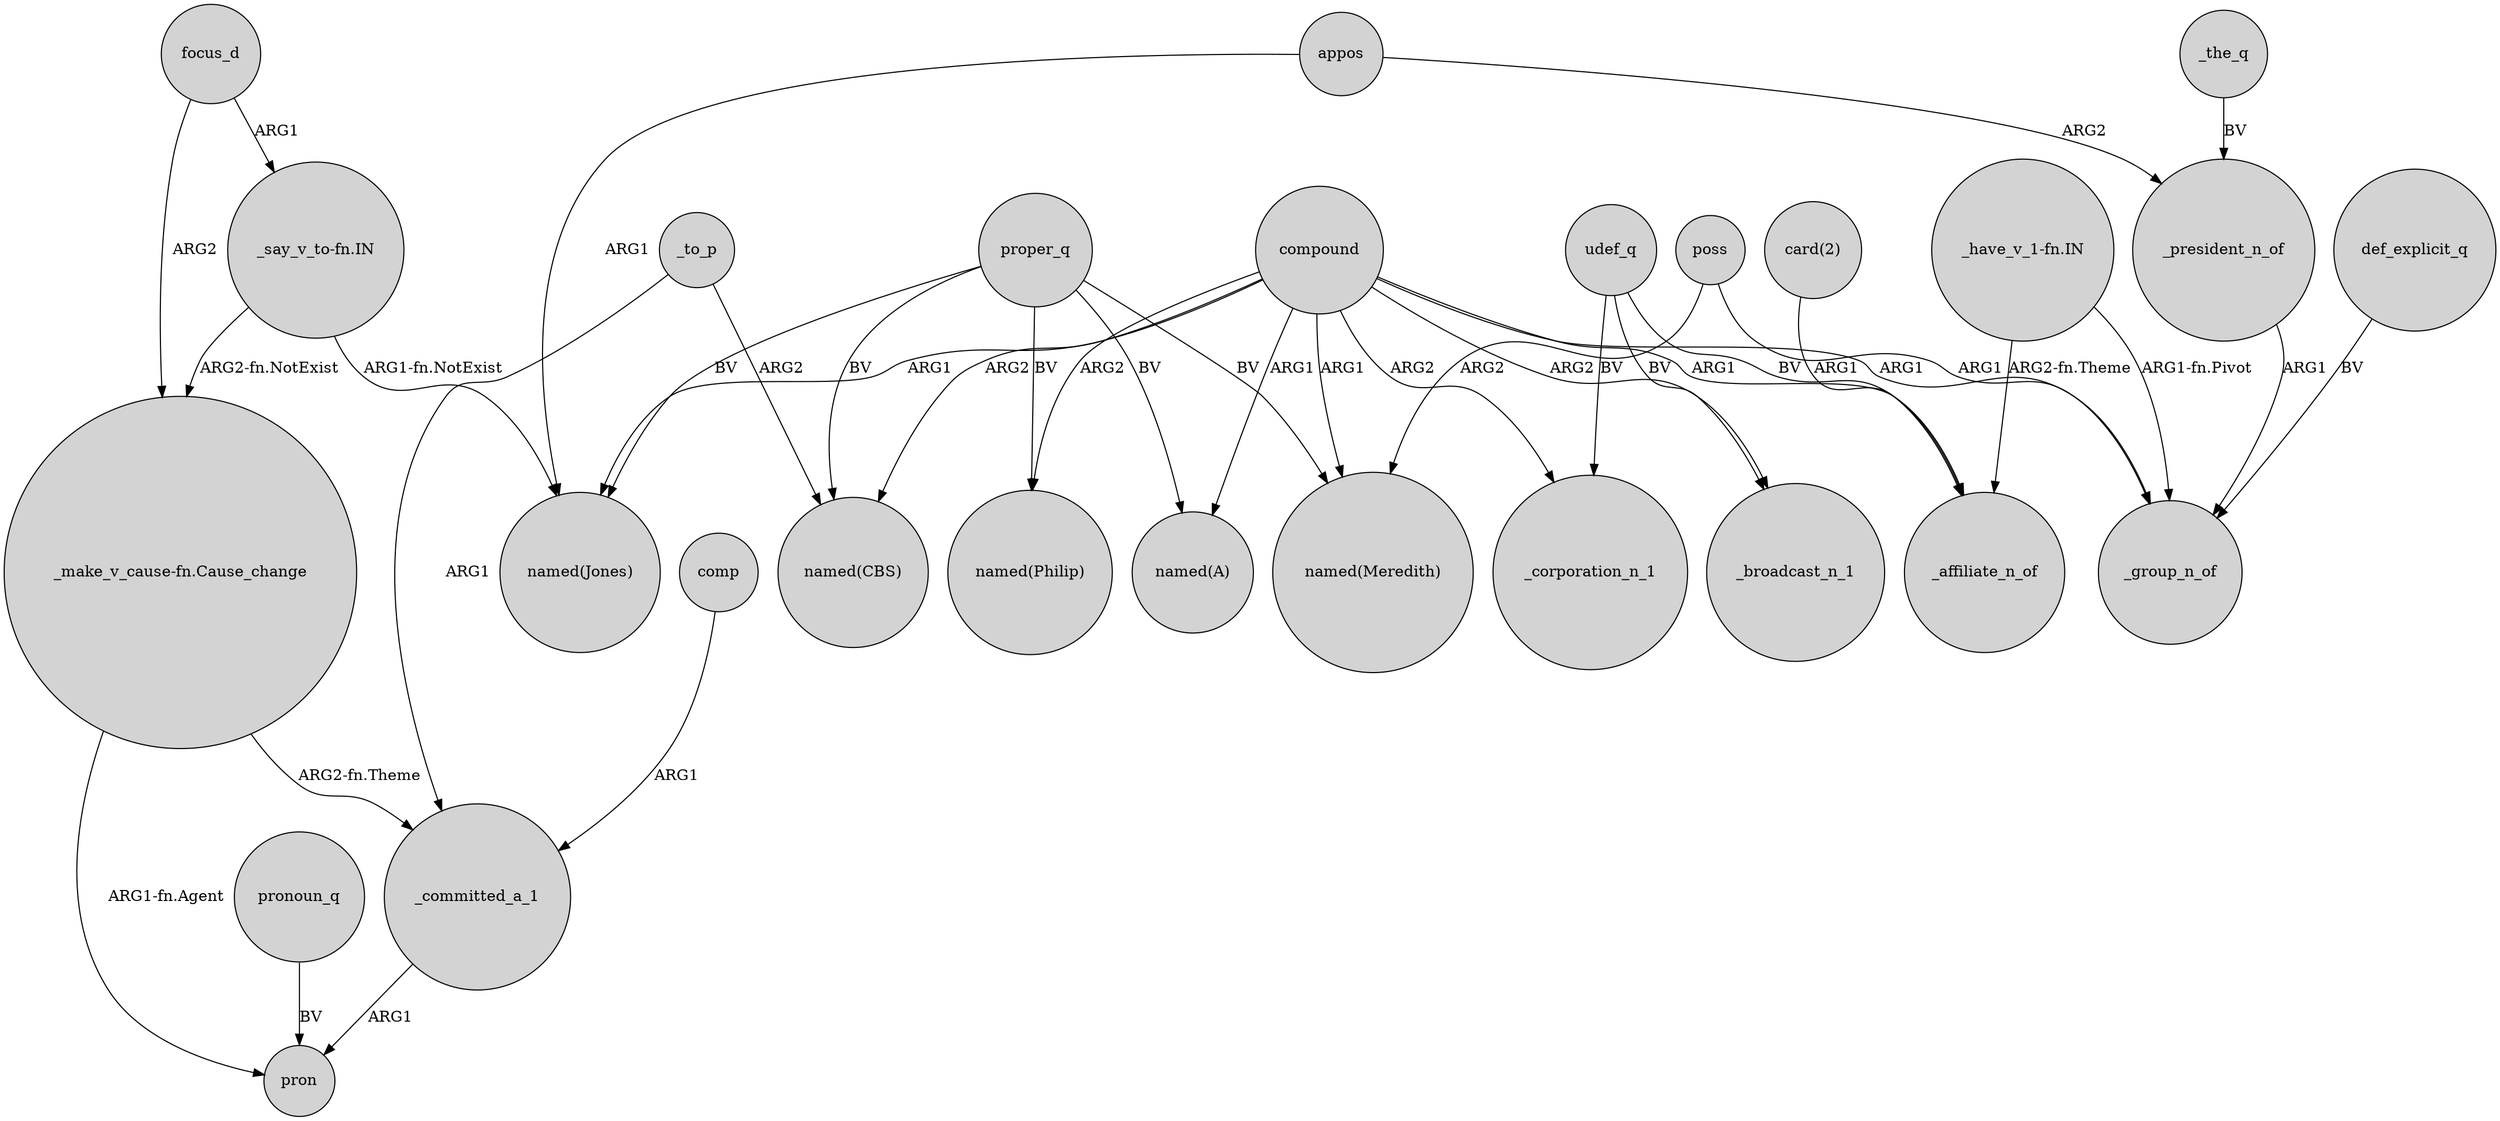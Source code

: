digraph {
	node [shape=circle style=filled]
	"card(2)" -> _affiliate_n_of [label=ARG1]
	proper_q -> "named(A)" [label=BV]
	compound -> _broadcast_n_1 [label=ARG2]
	proper_q -> "named(CBS)" [label=BV]
	_to_p -> "named(CBS)" [label=ARG2]
	def_explicit_q -> _group_n_of [label=BV]
	appos -> "named(Jones)" [label=ARG1]
	compound -> "named(Meredith)" [label=ARG1]
	compound -> _corporation_n_1 [label=ARG2]
	"_have_v_1-fn.IN" -> _affiliate_n_of [label="ARG2-fn.Theme"]
	focus_d -> "_make_v_cause-fn.Cause_change" [label=ARG2]
	compound -> "named(Philip)" [label=ARG2]
	proper_q -> "named(Philip)" [label=BV]
	compound -> "named(A)" [label=ARG1]
	poss -> _group_n_of [label=ARG1]
	"_say_v_to-fn.IN" -> "_make_v_cause-fn.Cause_change" [label="ARG2-fn.NotExist"]
	focus_d -> "_say_v_to-fn.IN" [label=ARG1]
	"_say_v_to-fn.IN" -> "named(Jones)" [label="ARG1-fn.NotExist"]
	udef_q -> _affiliate_n_of [label=BV]
	appos -> _president_n_of [label=ARG2]
	pronoun_q -> pron [label=BV]
	"_make_v_cause-fn.Cause_change" -> pron [label="ARG1-fn.Agent"]
	_president_n_of -> _group_n_of [label=ARG1]
	udef_q -> _corporation_n_1 [label=BV]
	proper_q -> "named(Jones)" [label=BV]
	compound -> "named(CBS)" [label=ARG2]
	"_have_v_1-fn.IN" -> _group_n_of [label="ARG1-fn.Pivot"]
	comp -> _committed_a_1 [label=ARG1]
	compound -> _affiliate_n_of [label=ARG1]
	_the_q -> _president_n_of [label=BV]
	_committed_a_1 -> pron [label=ARG1]
	proper_q -> "named(Meredith)" [label=BV]
	udef_q -> _broadcast_n_1 [label=BV]
	compound -> "named(Jones)" [label=ARG1]
	compound -> _group_n_of [label=ARG1]
	poss -> "named(Meredith)" [label=ARG2]
	_to_p -> _committed_a_1 [label=ARG1]
	"_make_v_cause-fn.Cause_change" -> _committed_a_1 [label="ARG2-fn.Theme"]
}
